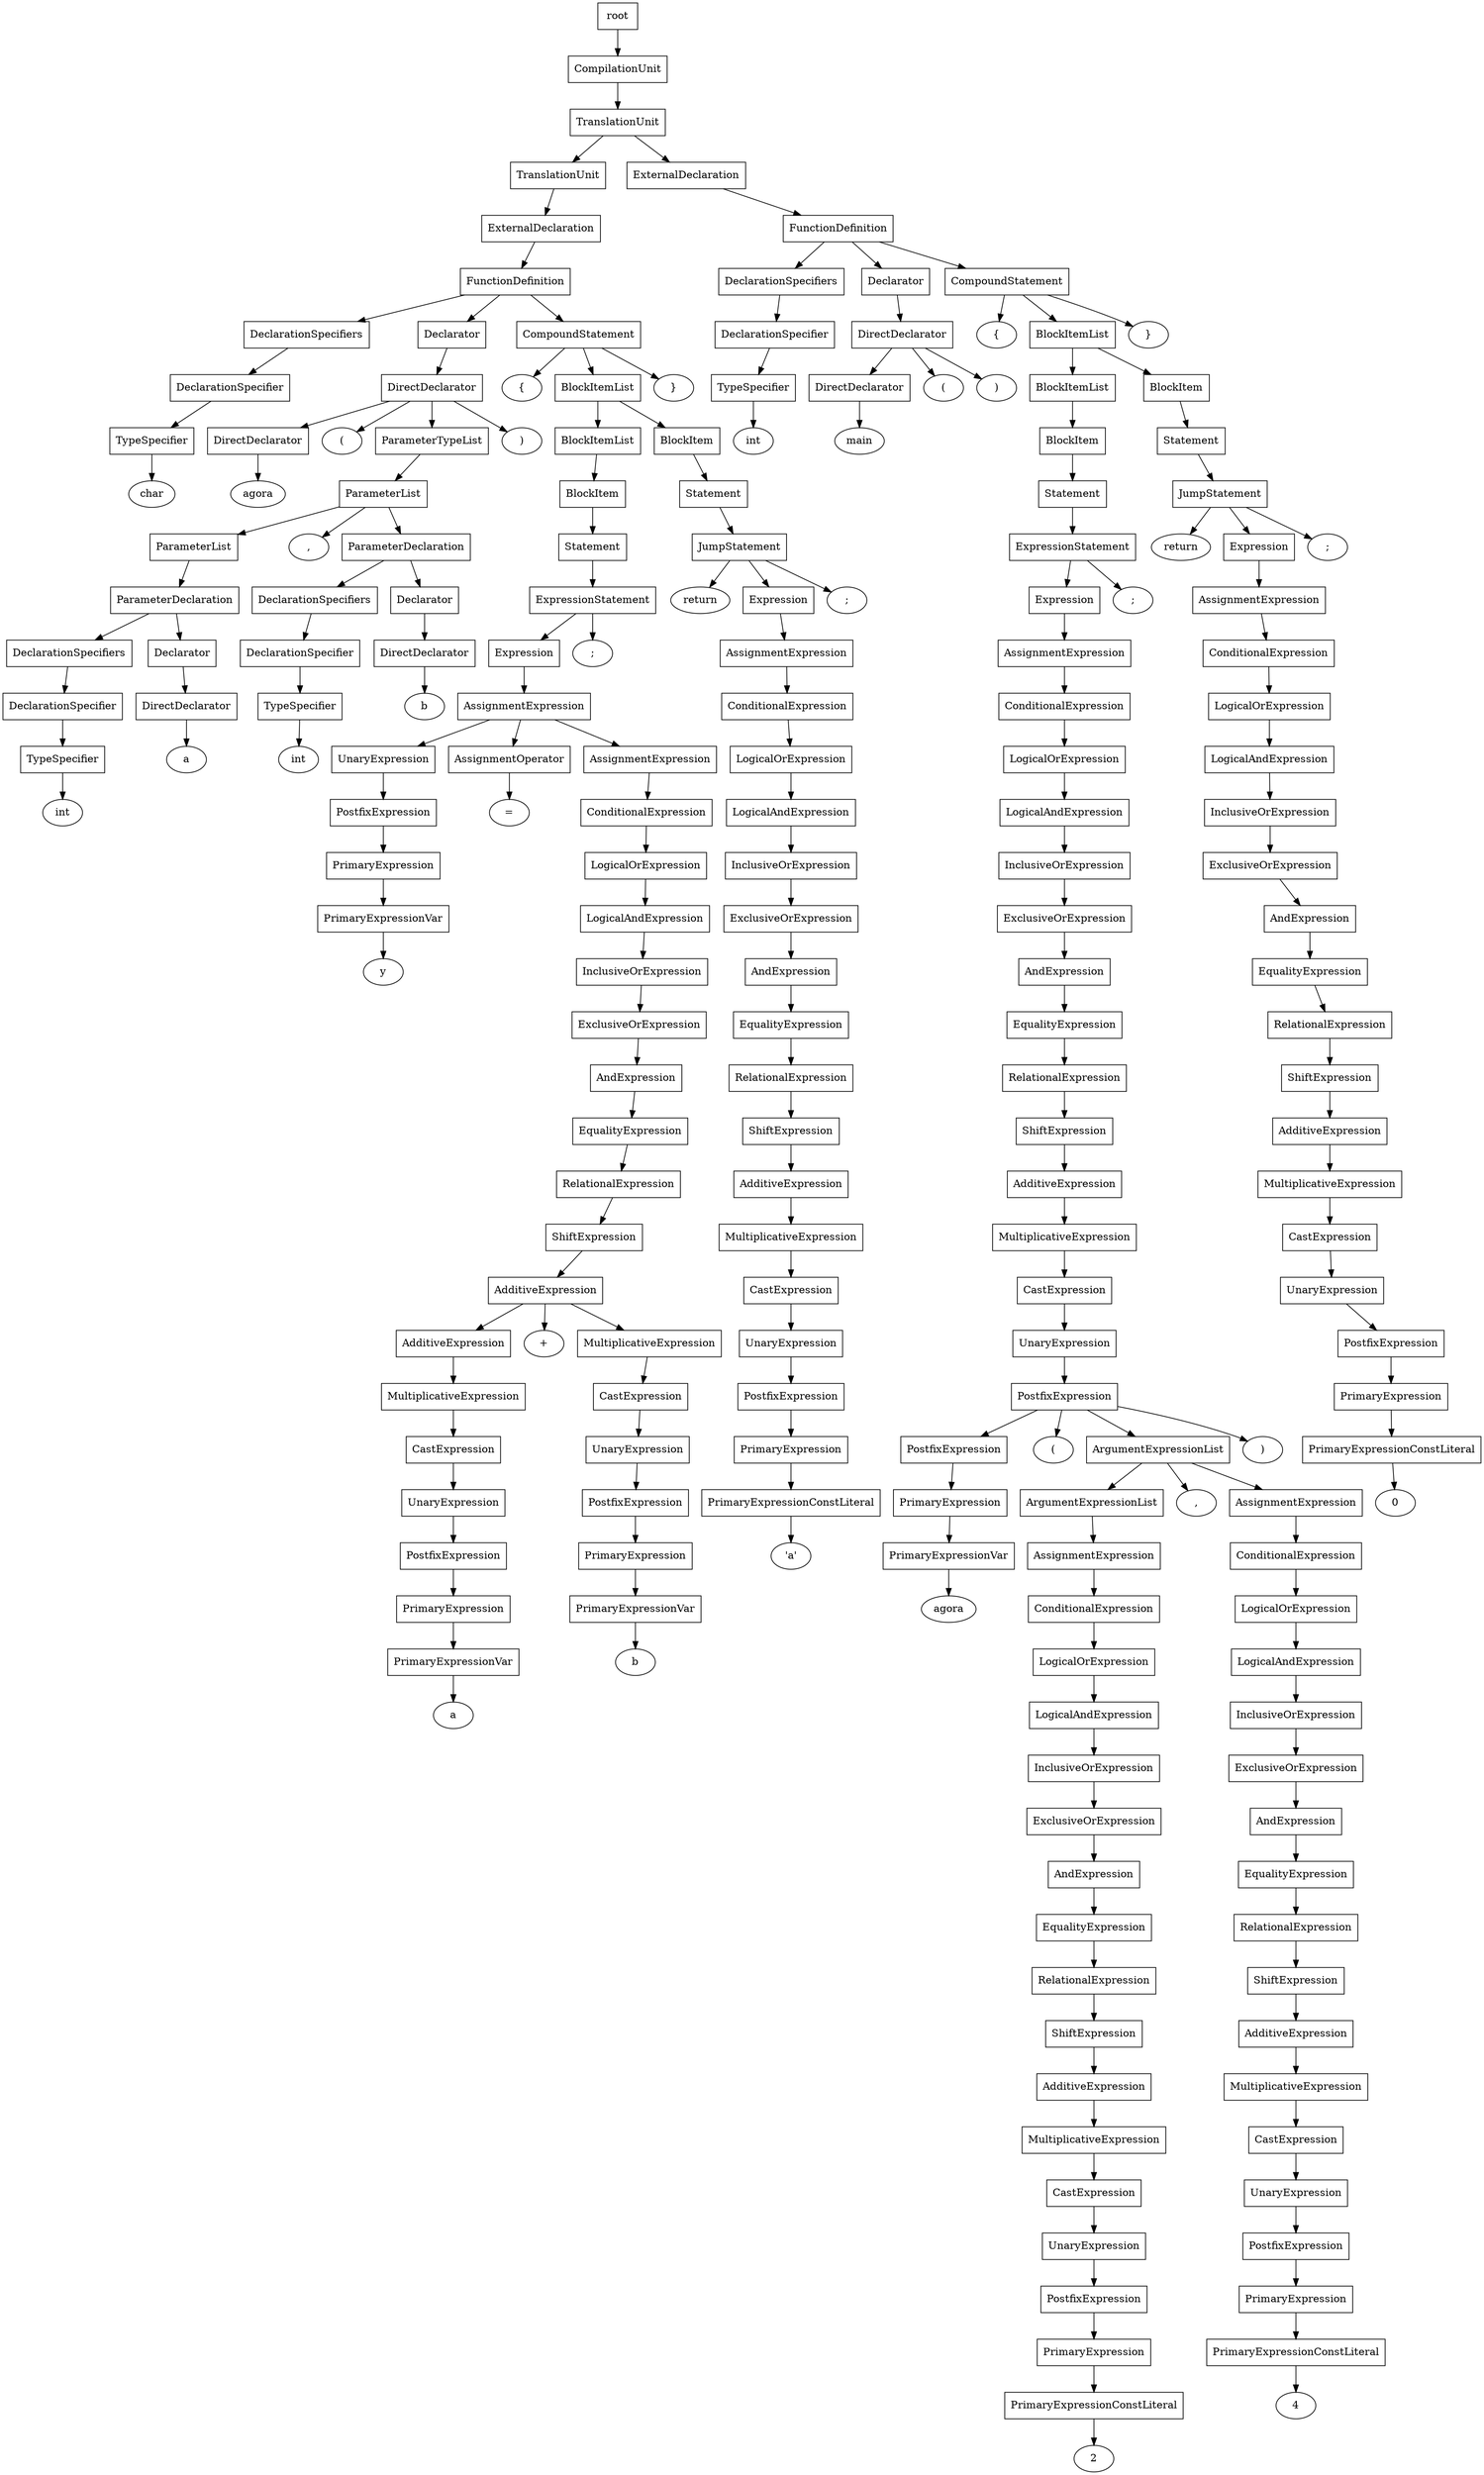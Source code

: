 digraph G {
	splines="TRUE";
	n_0 [label="root", shape="rectangle"]
	n_0 -> n_1
	n_1 [label="CompilationUnit", shape="rectangle"]
	n_1 -> n_2
	n_2 [label="TranslationUnit", shape="rectangle"]
	n_2 -> n_3
	n_3 [label="TranslationUnit", shape="rectangle"]
	n_3 -> n_5
	n_5 [label="ExternalDeclaration", shape="rectangle"]
	n_5 -> n_7
	n_7 [label="FunctionDefinition", shape="rectangle"]
	n_7 -> n_11
	n_11 [label="DeclarationSpecifiers", shape="rectangle"]
	n_11 -> n_19
	n_19 [label="DeclarationSpecifier", shape="rectangle"]
	n_19 -> n_30
	n_30 [label="TypeSpecifier", shape="rectangle"]
	n_30 -> n_41
	n_41 [label="char", shape="ellipse"]
	n_7 -> n_12
	n_12 [label="Declarator", shape="rectangle"]
	n_12 -> n_20
	n_20 [label="DirectDeclarator", shape="rectangle"]
	n_20 -> n_31
	n_31 [label="DirectDeclarator", shape="rectangle"]
	n_31 -> n_42
	n_42 [label="agora", shape="ellipse"]
	n_20 -> n_32
	n_32 [label="(", shape="ellipse"]
	n_20 -> n_33
	n_33 [label="ParameterTypeList", shape="rectangle"]
	n_33 -> n_43
	n_43 [label="ParameterList", shape="rectangle"]
	n_43 -> n_48
	n_48 [label="ParameterList", shape="rectangle"]
	n_48 -> n_57
	n_57 [label="ParameterDeclaration", shape="rectangle"]
	n_57 -> n_67
	n_67 [label="DeclarationSpecifiers", shape="rectangle"]
	n_67 -> n_76
	n_76 [label="DeclarationSpecifier", shape="rectangle"]
	n_76 -> n_84
	n_84 [label="TypeSpecifier", shape="rectangle"]
	n_84 -> n_93
	n_93 [label="int", shape="ellipse"]
	n_57 -> n_68
	n_68 [label="Declarator", shape="rectangle"]
	n_68 -> n_77
	n_77 [label="DirectDeclarator", shape="rectangle"]
	n_77 -> n_85
	n_85 [label="a", shape="ellipse"]
	n_43 -> n_49
	n_49 [label=",", shape="ellipse"]
	n_43 -> n_50
	n_50 [label="ParameterDeclaration", shape="rectangle"]
	n_50 -> n_58
	n_58 [label="DeclarationSpecifiers", shape="rectangle"]
	n_58 -> n_69
	n_69 [label="DeclarationSpecifier", shape="rectangle"]
	n_69 -> n_78
	n_78 [label="TypeSpecifier", shape="rectangle"]
	n_78 -> n_86
	n_86 [label="int", shape="ellipse"]
	n_50 -> n_59
	n_59 [label="Declarator", shape="rectangle"]
	n_59 -> n_70
	n_70 [label="DirectDeclarator", shape="rectangle"]
	n_70 -> n_79
	n_79 [label="b", shape="ellipse"]
	n_20 -> n_34
	n_34 [label=")", shape="ellipse"]
	n_7 -> n_13
	n_13 [label="CompoundStatement", shape="rectangle"]
	n_13 -> n_21
	n_21 [label="{", shape="ellipse"]
	n_13 -> n_22
	n_22 [label="BlockItemList", shape="rectangle"]
	n_22 -> n_35
	n_35 [label="BlockItemList", shape="rectangle"]
	n_35 -> n_44
	n_44 [label="BlockItem", shape="rectangle"]
	n_44 -> n_51
	n_51 [label="Statement", shape="rectangle"]
	n_51 -> n_60
	n_60 [label="ExpressionStatement", shape="rectangle"]
	n_60 -> n_71
	n_71 [label="Expression", shape="rectangle"]
	n_71 -> n_80
	n_80 [label="AssignmentExpression", shape="rectangle"]
	n_80 -> n_87
	n_87 [label="UnaryExpression", shape="rectangle"]
	n_87 -> n_94
	n_94 [label="PostfixExpression", shape="rectangle"]
	n_94 -> n_100
	n_100 [label="PrimaryExpression", shape="rectangle"]
	n_100 -> n_105
	n_105 [label="PrimaryExpressionVar", shape="rectangle"]
	n_105 -> n_110
	n_110 [label="y", shape="ellipse"]
	n_80 -> n_88
	n_88 [label="AssignmentOperator", shape="rectangle"]
	n_88 -> n_95
	n_95 [label="=", shape="ellipse"]
	n_80 -> n_89
	n_89 [label="AssignmentExpression", shape="rectangle"]
	n_89 -> n_96
	n_96 [label="ConditionalExpression", shape="rectangle"]
	n_96 -> n_101
	n_101 [label="LogicalOrExpression", shape="rectangle"]
	n_101 -> n_106
	n_106 [label="LogicalAndExpression", shape="rectangle"]
	n_106 -> n_111
	n_111 [label="InclusiveOrExpression", shape="rectangle"]
	n_111 -> n_115
	n_115 [label="ExclusiveOrExpression", shape="rectangle"]
	n_115 -> n_119
	n_119 [label="AndExpression", shape="rectangle"]
	n_119 -> n_123
	n_123 [label="EqualityExpression", shape="rectangle"]
	n_123 -> n_127
	n_127 [label="RelationalExpression", shape="rectangle"]
	n_127 -> n_131
	n_131 [label="ShiftExpression", shape="rectangle"]
	n_131 -> n_135
	n_135 [label="AdditiveExpression", shape="rectangle"]
	n_135 -> n_139
	n_139 [label="AdditiveExpression", shape="rectangle"]
	n_139 -> n_145
	n_145 [label="MultiplicativeExpression", shape="rectangle"]
	n_145 -> n_150
	n_150 [label="CastExpression", shape="rectangle"]
	n_150 -> n_158
	n_158 [label="UnaryExpression", shape="rectangle"]
	n_158 -> n_166
	n_166 [label="PostfixExpression", shape="rectangle"]
	n_166 -> n_172
	n_172 [label="PrimaryExpression", shape="rectangle"]
	n_172 -> n_177
	n_177 [label="PrimaryExpressionVar", shape="rectangle"]
	n_177 -> n_181
	n_181 [label="a", shape="ellipse"]
	n_135 -> n_140
	n_140 [label="+", shape="ellipse"]
	n_135 -> n_141
	n_141 [label="MultiplicativeExpression", shape="rectangle"]
	n_141 -> n_146
	n_146 [label="CastExpression", shape="rectangle"]
	n_146 -> n_151
	n_151 [label="UnaryExpression", shape="rectangle"]
	n_151 -> n_159
	n_159 [label="PostfixExpression", shape="rectangle"]
	n_159 -> n_167
	n_167 [label="PrimaryExpression", shape="rectangle"]
	n_167 -> n_173
	n_173 [label="PrimaryExpressionVar", shape="rectangle"]
	n_173 -> n_178
	n_178 [label="b", shape="ellipse"]
	n_60 -> n_72
	n_72 [label=";", shape="ellipse"]
	n_22 -> n_36
	n_36 [label="BlockItem", shape="rectangle"]
	n_36 -> n_45
	n_45 [label="Statement", shape="rectangle"]
	n_45 -> n_52
	n_52 [label="JumpStatement", shape="rectangle"]
	n_52 -> n_61
	n_61 [label="return", shape="ellipse"]
	n_52 -> n_62
	n_62 [label="Expression", shape="rectangle"]
	n_62 -> n_73
	n_73 [label="AssignmentExpression", shape="rectangle"]
	n_73 -> n_81
	n_81 [label="ConditionalExpression", shape="rectangle"]
	n_81 -> n_90
	n_90 [label="LogicalOrExpression", shape="rectangle"]
	n_90 -> n_97
	n_97 [label="LogicalAndExpression", shape="rectangle"]
	n_97 -> n_102
	n_102 [label="InclusiveOrExpression", shape="rectangle"]
	n_102 -> n_107
	n_107 [label="ExclusiveOrExpression", shape="rectangle"]
	n_107 -> n_112
	n_112 [label="AndExpression", shape="rectangle"]
	n_112 -> n_116
	n_116 [label="EqualityExpression", shape="rectangle"]
	n_116 -> n_120
	n_120 [label="RelationalExpression", shape="rectangle"]
	n_120 -> n_124
	n_124 [label="ShiftExpression", shape="rectangle"]
	n_124 -> n_128
	n_128 [label="AdditiveExpression", shape="rectangle"]
	n_128 -> n_132
	n_132 [label="MultiplicativeExpression", shape="rectangle"]
	n_132 -> n_136
	n_136 [label="CastExpression", shape="rectangle"]
	n_136 -> n_142
	n_142 [label="UnaryExpression", shape="rectangle"]
	n_142 -> n_147
	n_147 [label="PostfixExpression", shape="rectangle"]
	n_147 -> n_152
	n_152 [label="PrimaryExpression", shape="rectangle"]
	n_152 -> n_160
	n_160 [label="PrimaryExpressionConstLiteral", shape="rectangle"]
	n_160 -> n_168
	n_168 [label="'a'", shape="ellipse"]
	n_52 -> n_63
	n_63 [label=";", shape="ellipse"]
	n_13 -> n_23
	n_23 [label="}", shape="ellipse"]
	n_2 -> n_4
	n_4 [label="ExternalDeclaration", shape="rectangle"]
	n_4 -> n_6
	n_6 [label="FunctionDefinition", shape="rectangle"]
	n_6 -> n_8
	n_8 [label="DeclarationSpecifiers", shape="rectangle"]
	n_8 -> n_14
	n_14 [label="DeclarationSpecifier", shape="rectangle"]
	n_14 -> n_24
	n_24 [label="TypeSpecifier", shape="rectangle"]
	n_24 -> n_37
	n_37 [label="int", shape="ellipse"]
	n_6 -> n_9
	n_9 [label="Declarator", shape="rectangle"]
	n_9 -> n_15
	n_15 [label="DirectDeclarator", shape="rectangle"]
	n_15 -> n_25
	n_25 [label="DirectDeclarator", shape="rectangle"]
	n_25 -> n_38
	n_38 [label="main", shape="ellipse"]
	n_15 -> n_26
	n_26 [label="(", shape="ellipse"]
	n_15 -> n_27
	n_27 [label=")", shape="ellipse"]
	n_6 -> n_10
	n_10 [label="CompoundStatement", shape="rectangle"]
	n_10 -> n_16
	n_16 [label="{", shape="ellipse"]
	n_10 -> n_17
	n_17 [label="BlockItemList", shape="rectangle"]
	n_17 -> n_28
	n_28 [label="BlockItemList", shape="rectangle"]
	n_28 -> n_39
	n_39 [label="BlockItem", shape="rectangle"]
	n_39 -> n_46
	n_46 [label="Statement", shape="rectangle"]
	n_46 -> n_53
	n_53 [label="ExpressionStatement", shape="rectangle"]
	n_53 -> n_64
	n_64 [label="Expression", shape="rectangle"]
	n_64 -> n_74
	n_74 [label="AssignmentExpression", shape="rectangle"]
	n_74 -> n_82
	n_82 [label="ConditionalExpression", shape="rectangle"]
	n_82 -> n_91
	n_91 [label="LogicalOrExpression", shape="rectangle"]
	n_91 -> n_98
	n_98 [label="LogicalAndExpression", shape="rectangle"]
	n_98 -> n_103
	n_103 [label="InclusiveOrExpression", shape="rectangle"]
	n_103 -> n_108
	n_108 [label="ExclusiveOrExpression", shape="rectangle"]
	n_108 -> n_113
	n_113 [label="AndExpression", shape="rectangle"]
	n_113 -> n_117
	n_117 [label="EqualityExpression", shape="rectangle"]
	n_117 -> n_121
	n_121 [label="RelationalExpression", shape="rectangle"]
	n_121 -> n_125
	n_125 [label="ShiftExpression", shape="rectangle"]
	n_125 -> n_129
	n_129 [label="AdditiveExpression", shape="rectangle"]
	n_129 -> n_133
	n_133 [label="MultiplicativeExpression", shape="rectangle"]
	n_133 -> n_137
	n_137 [label="CastExpression", shape="rectangle"]
	n_137 -> n_143
	n_143 [label="UnaryExpression", shape="rectangle"]
	n_143 -> n_148
	n_148 [label="PostfixExpression", shape="rectangle"]
	n_148 -> n_153
	n_153 [label="PostfixExpression", shape="rectangle"]
	n_153 -> n_161
	n_161 [label="PrimaryExpression", shape="rectangle"]
	n_161 -> n_169
	n_169 [label="PrimaryExpressionVar", shape="rectangle"]
	n_169 -> n_174
	n_174 [label="agora", shape="ellipse"]
	n_148 -> n_154
	n_154 [label="(", shape="ellipse"]
	n_148 -> n_155
	n_155 [label="ArgumentExpressionList", shape="rectangle"]
	n_155 -> n_162
	n_162 [label="ArgumentExpressionList", shape="rectangle"]
	n_162 -> n_170
	n_170 [label="AssignmentExpression", shape="rectangle"]
	n_170 -> n_175
	n_175 [label="ConditionalExpression", shape="rectangle"]
	n_175 -> n_179
	n_179 [label="LogicalOrExpression", shape="rectangle"]
	n_179 -> n_182
	n_182 [label="LogicalAndExpression", shape="rectangle"]
	n_182 -> n_184
	n_184 [label="InclusiveOrExpression", shape="rectangle"]
	n_184 -> n_186
	n_186 [label="ExclusiveOrExpression", shape="rectangle"]
	n_186 -> n_188
	n_188 [label="AndExpression", shape="rectangle"]
	n_188 -> n_190
	n_190 [label="EqualityExpression", shape="rectangle"]
	n_190 -> n_192
	n_192 [label="RelationalExpression", shape="rectangle"]
	n_192 -> n_194
	n_194 [label="ShiftExpression", shape="rectangle"]
	n_194 -> n_196
	n_196 [label="AdditiveExpression", shape="rectangle"]
	n_196 -> n_198
	n_198 [label="MultiplicativeExpression", shape="rectangle"]
	n_198 -> n_200
	n_200 [label="CastExpression", shape="rectangle"]
	n_200 -> n_202
	n_202 [label="UnaryExpression", shape="rectangle"]
	n_202 -> n_204
	n_204 [label="PostfixExpression", shape="rectangle"]
	n_204 -> n_206
	n_206 [label="PrimaryExpression", shape="rectangle"]
	n_206 -> n_208
	n_208 [label="PrimaryExpressionConstLiteral", shape="rectangle"]
	n_208 -> n_210
	n_210 [label="2", shape="ellipse"]
	n_155 -> n_163
	n_163 [label=",", shape="ellipse"]
	n_155 -> n_164
	n_164 [label="AssignmentExpression", shape="rectangle"]
	n_164 -> n_171
	n_171 [label="ConditionalExpression", shape="rectangle"]
	n_171 -> n_176
	n_176 [label="LogicalOrExpression", shape="rectangle"]
	n_176 -> n_180
	n_180 [label="LogicalAndExpression", shape="rectangle"]
	n_180 -> n_183
	n_183 [label="InclusiveOrExpression", shape="rectangle"]
	n_183 -> n_185
	n_185 [label="ExclusiveOrExpression", shape="rectangle"]
	n_185 -> n_187
	n_187 [label="AndExpression", shape="rectangle"]
	n_187 -> n_189
	n_189 [label="EqualityExpression", shape="rectangle"]
	n_189 -> n_191
	n_191 [label="RelationalExpression", shape="rectangle"]
	n_191 -> n_193
	n_193 [label="ShiftExpression", shape="rectangle"]
	n_193 -> n_195
	n_195 [label="AdditiveExpression", shape="rectangle"]
	n_195 -> n_197
	n_197 [label="MultiplicativeExpression", shape="rectangle"]
	n_197 -> n_199
	n_199 [label="CastExpression", shape="rectangle"]
	n_199 -> n_201
	n_201 [label="UnaryExpression", shape="rectangle"]
	n_201 -> n_203
	n_203 [label="PostfixExpression", shape="rectangle"]
	n_203 -> n_205
	n_205 [label="PrimaryExpression", shape="rectangle"]
	n_205 -> n_207
	n_207 [label="PrimaryExpressionConstLiteral", shape="rectangle"]
	n_207 -> n_209
	n_209 [label="4", shape="ellipse"]
	n_148 -> n_156
	n_156 [label=")", shape="ellipse"]
	n_53 -> n_65
	n_65 [label=";", shape="ellipse"]
	n_17 -> n_29
	n_29 [label="BlockItem", shape="rectangle"]
	n_29 -> n_40
	n_40 [label="Statement", shape="rectangle"]
	n_40 -> n_47
	n_47 [label="JumpStatement", shape="rectangle"]
	n_47 -> n_54
	n_54 [label="return", shape="ellipse"]
	n_47 -> n_55
	n_55 [label="Expression", shape="rectangle"]
	n_55 -> n_66
	n_66 [label="AssignmentExpression", shape="rectangle"]
	n_66 -> n_75
	n_75 [label="ConditionalExpression", shape="rectangle"]
	n_75 -> n_83
	n_83 [label="LogicalOrExpression", shape="rectangle"]
	n_83 -> n_92
	n_92 [label="LogicalAndExpression", shape="rectangle"]
	n_92 -> n_99
	n_99 [label="InclusiveOrExpression", shape="rectangle"]
	n_99 -> n_104
	n_104 [label="ExclusiveOrExpression", shape="rectangle"]
	n_104 -> n_109
	n_109 [label="AndExpression", shape="rectangle"]
	n_109 -> n_114
	n_114 [label="EqualityExpression", shape="rectangle"]
	n_114 -> n_118
	n_118 [label="RelationalExpression", shape="rectangle"]
	n_118 -> n_122
	n_122 [label="ShiftExpression", shape="rectangle"]
	n_122 -> n_126
	n_126 [label="AdditiveExpression", shape="rectangle"]
	n_126 -> n_130
	n_130 [label="MultiplicativeExpression", shape="rectangle"]
	n_130 -> n_134
	n_134 [label="CastExpression", shape="rectangle"]
	n_134 -> n_138
	n_138 [label="UnaryExpression", shape="rectangle"]
	n_138 -> n_144
	n_144 [label="PostfixExpression", shape="rectangle"]
	n_144 -> n_149
	n_149 [label="PrimaryExpression", shape="rectangle"]
	n_149 -> n_157
	n_157 [label="PrimaryExpressionConstLiteral", shape="rectangle"]
	n_157 -> n_165
	n_165 [label="0", shape="ellipse"]
	n_47 -> n_56
	n_56 [label=";", shape="ellipse"]
	n_10 -> n_18
	n_18 [label="}", shape="ellipse"]
}